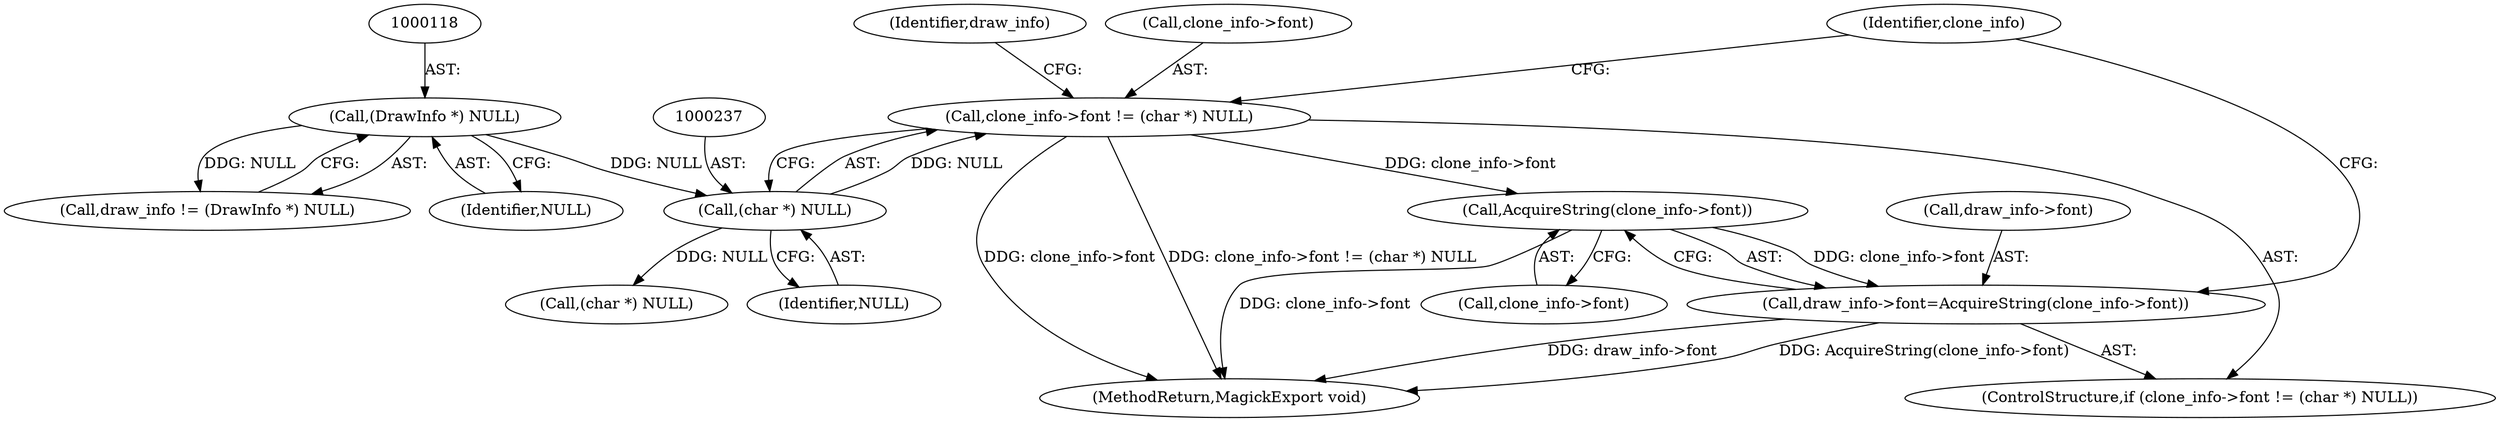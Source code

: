 digraph "0_ImageMagick_726812fa2fa7ce16bcf58f6e115f65427a1c0950_4@pointer" {
"1000243" [label="(Call,AcquireString(clone_info->font))"];
"1000232" [label="(Call,clone_info->font != (char *) NULL)"];
"1000236" [label="(Call,(char *) NULL)"];
"1000117" [label="(Call,(DrawInfo *) NULL)"];
"1000239" [label="(Call,draw_info->font=AcquireString(clone_info->font))"];
"1000240" [label="(Call,draw_info->font)"];
"1000119" [label="(Identifier,NULL)"];
"1000604" [label="(MethodReturn,MagickExport void)"];
"1000250" [label="(Identifier,clone_info)"];
"1000252" [label="(Call,(char *) NULL)"];
"1000241" [label="(Identifier,draw_info)"];
"1000243" [label="(Call,AcquireString(clone_info->font))"];
"1000236" [label="(Call,(char *) NULL)"];
"1000115" [label="(Call,draw_info != (DrawInfo *) NULL)"];
"1000231" [label="(ControlStructure,if (clone_info->font != (char *) NULL))"];
"1000117" [label="(Call,(DrawInfo *) NULL)"];
"1000233" [label="(Call,clone_info->font)"];
"1000239" [label="(Call,draw_info->font=AcquireString(clone_info->font))"];
"1000232" [label="(Call,clone_info->font != (char *) NULL)"];
"1000238" [label="(Identifier,NULL)"];
"1000244" [label="(Call,clone_info->font)"];
"1000243" -> "1000239"  [label="AST: "];
"1000243" -> "1000244"  [label="CFG: "];
"1000244" -> "1000243"  [label="AST: "];
"1000239" -> "1000243"  [label="CFG: "];
"1000243" -> "1000604"  [label="DDG: clone_info->font"];
"1000243" -> "1000239"  [label="DDG: clone_info->font"];
"1000232" -> "1000243"  [label="DDG: clone_info->font"];
"1000232" -> "1000231"  [label="AST: "];
"1000232" -> "1000236"  [label="CFG: "];
"1000233" -> "1000232"  [label="AST: "];
"1000236" -> "1000232"  [label="AST: "];
"1000241" -> "1000232"  [label="CFG: "];
"1000250" -> "1000232"  [label="CFG: "];
"1000232" -> "1000604"  [label="DDG: clone_info->font"];
"1000232" -> "1000604"  [label="DDG: clone_info->font != (char *) NULL"];
"1000236" -> "1000232"  [label="DDG: NULL"];
"1000236" -> "1000238"  [label="CFG: "];
"1000237" -> "1000236"  [label="AST: "];
"1000238" -> "1000236"  [label="AST: "];
"1000117" -> "1000236"  [label="DDG: NULL"];
"1000236" -> "1000252"  [label="DDG: NULL"];
"1000117" -> "1000115"  [label="AST: "];
"1000117" -> "1000119"  [label="CFG: "];
"1000118" -> "1000117"  [label="AST: "];
"1000119" -> "1000117"  [label="AST: "];
"1000115" -> "1000117"  [label="CFG: "];
"1000117" -> "1000115"  [label="DDG: NULL"];
"1000239" -> "1000231"  [label="AST: "];
"1000240" -> "1000239"  [label="AST: "];
"1000250" -> "1000239"  [label="CFG: "];
"1000239" -> "1000604"  [label="DDG: draw_info->font"];
"1000239" -> "1000604"  [label="DDG: AcquireString(clone_info->font)"];
}
